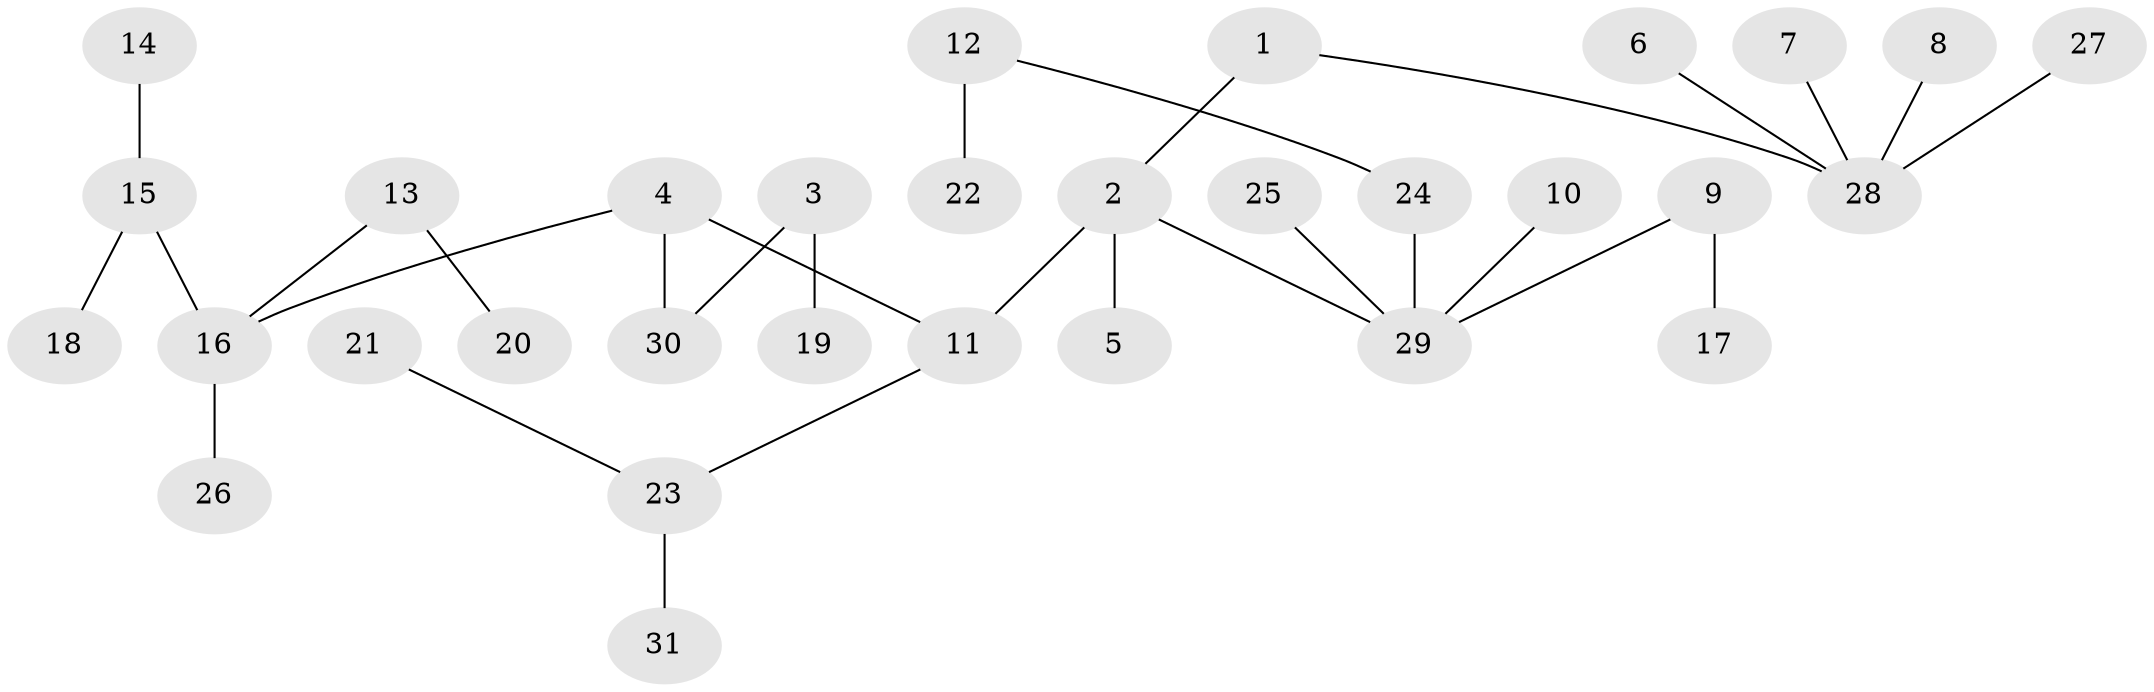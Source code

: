 // original degree distribution, {4: 0.0967741935483871, 6: 0.04838709677419355, 1: 0.532258064516129, 2: 0.24193548387096775, 3: 0.06451612903225806, 5: 0.016129032258064516}
// Generated by graph-tools (version 1.1) at 2025/02/03/09/25 03:02:20]
// undirected, 31 vertices, 30 edges
graph export_dot {
graph [start="1"]
  node [color=gray90,style=filled];
  1;
  2;
  3;
  4;
  5;
  6;
  7;
  8;
  9;
  10;
  11;
  12;
  13;
  14;
  15;
  16;
  17;
  18;
  19;
  20;
  21;
  22;
  23;
  24;
  25;
  26;
  27;
  28;
  29;
  30;
  31;
  1 -- 2 [weight=1.0];
  1 -- 28 [weight=1.0];
  2 -- 5 [weight=1.0];
  2 -- 11 [weight=1.0];
  2 -- 29 [weight=1.0];
  3 -- 19 [weight=1.0];
  3 -- 30 [weight=1.0];
  4 -- 11 [weight=1.0];
  4 -- 16 [weight=1.0];
  4 -- 30 [weight=1.0];
  6 -- 28 [weight=1.0];
  7 -- 28 [weight=1.0];
  8 -- 28 [weight=1.0];
  9 -- 17 [weight=1.0];
  9 -- 29 [weight=1.0];
  10 -- 29 [weight=1.0];
  11 -- 23 [weight=1.0];
  12 -- 22 [weight=1.0];
  12 -- 24 [weight=1.0];
  13 -- 16 [weight=1.0];
  13 -- 20 [weight=1.0];
  14 -- 15 [weight=1.0];
  15 -- 16 [weight=1.0];
  15 -- 18 [weight=1.0];
  16 -- 26 [weight=1.0];
  21 -- 23 [weight=1.0];
  23 -- 31 [weight=1.0];
  24 -- 29 [weight=1.0];
  25 -- 29 [weight=1.0];
  27 -- 28 [weight=1.0];
}
